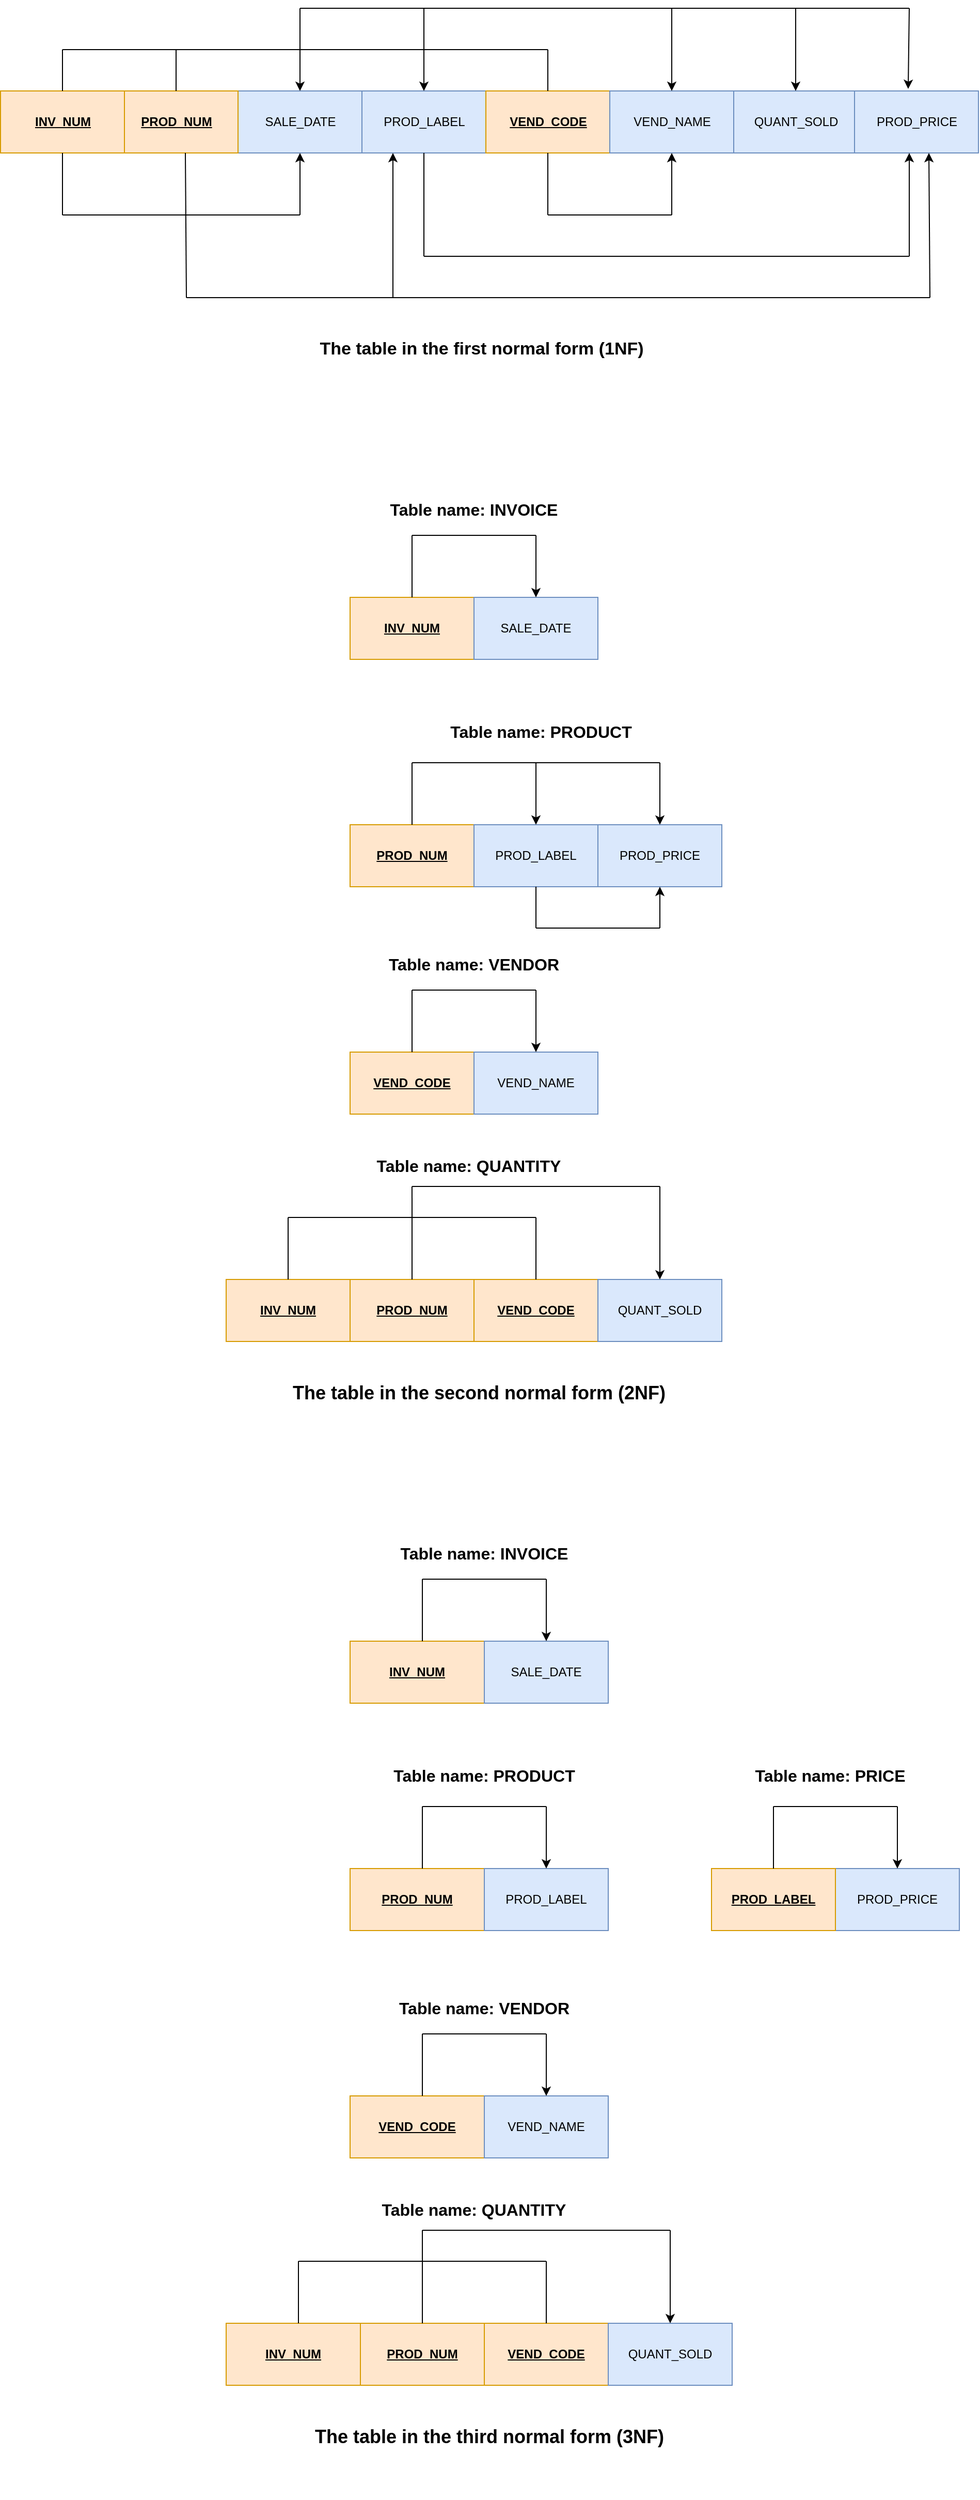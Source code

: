 <mxfile version="24.7.7">
  <diagram name="Page-1" id="zJmTLb1tvvRPAMvF67Xo">
    <mxGraphModel dx="1362" dy="671" grid="1" gridSize="10" guides="1" tooltips="1" connect="1" arrows="1" fold="1" page="1" pageScale="1" pageWidth="827" pageHeight="1169" math="0" shadow="0">
      <root>
        <mxCell id="0" />
        <mxCell id="1" parent="0" />
        <mxCell id="rd1JNepwzcPe7j2IbGUV-1" value="" style="rounded=0;whiteSpace=wrap;html=1;verticalAlign=middle;labelPosition=center;verticalLabelPosition=middle;align=center;" parent="1" vertex="1">
          <mxGeometry x="411.5" y="250" width="120" height="60" as="geometry" />
        </mxCell>
        <mxCell id="rd1JNepwzcPe7j2IbGUV-2" value="PROD_LABEL" style="rounded=0;whiteSpace=wrap;html=1;fillColor=#dae8fc;strokeColor=#6c8ebf;verticalAlign=middle;labelPosition=center;verticalLabelPosition=middle;align=center;" parent="1" vertex="1">
          <mxGeometry x="411.5" y="250" width="120" height="60" as="geometry" />
        </mxCell>
        <mxCell id="rd1JNepwzcPe7j2IbGUV-3" value="&lt;b&gt;&lt;u&gt;VEND_CODE&lt;/u&gt;&lt;/b&gt;" style="rounded=0;whiteSpace=wrap;html=1;fillColor=#ffe6cc;strokeColor=#d79b00;verticalAlign=middle;labelPosition=center;verticalLabelPosition=middle;align=center;" parent="1" vertex="1">
          <mxGeometry x="531.5" y="250" width="120" height="60" as="geometry" />
        </mxCell>
        <mxCell id="rd1JNepwzcPe7j2IbGUV-4" value="SALE_DATE" style="rounded=0;whiteSpace=wrap;html=1;fillColor=#dae8fc;strokeColor=#6c8ebf;verticalAlign=middle;labelPosition=center;verticalLabelPosition=middle;align=center;" parent="1" vertex="1">
          <mxGeometry x="291.5" y="250" width="120" height="60" as="geometry" />
        </mxCell>
        <mxCell id="rd1JNepwzcPe7j2IbGUV-5" value="&lt;b&gt;&lt;u&gt;PROD_NUM&lt;/u&gt;&lt;/b&gt;" style="rounded=0;whiteSpace=wrap;html=1;fillColor=#ffe6cc;strokeColor=#d79b00;verticalAlign=middle;labelPosition=center;verticalLabelPosition=middle;align=center;" parent="1" vertex="1">
          <mxGeometry x="171.5" y="250" width="120" height="60" as="geometry" />
        </mxCell>
        <mxCell id="rd1JNepwzcPe7j2IbGUV-6" value="&lt;b&gt;&lt;u&gt;INV_NUM&lt;/u&gt;&lt;/b&gt;" style="rounded=0;whiteSpace=wrap;html=1;fillColor=#ffe6cc;strokeColor=#d79b00;verticalAlign=middle;labelPosition=center;verticalLabelPosition=middle;align=center;" parent="1" vertex="1">
          <mxGeometry x="61.5" y="250" width="120" height="60" as="geometry" />
        </mxCell>
        <mxCell id="rd1JNepwzcPe7j2IbGUV-7" value="VEND_NAME" style="rounded=0;whiteSpace=wrap;html=1;fillColor=#dae8fc;strokeColor=#6c8ebf;verticalAlign=middle;labelPosition=center;verticalLabelPosition=middle;align=center;" parent="1" vertex="1">
          <mxGeometry x="651.5" y="250" width="120" height="60" as="geometry" />
        </mxCell>
        <mxCell id="rd1JNepwzcPe7j2IbGUV-8" value="QUANT_SOLD" style="rounded=0;whiteSpace=wrap;html=1;fillColor=#dae8fc;strokeColor=#6c8ebf;verticalAlign=middle;labelPosition=center;verticalLabelPosition=middle;align=center;" parent="1" vertex="1">
          <mxGeometry x="771.5" y="250" width="120" height="60" as="geometry" />
        </mxCell>
        <mxCell id="rd1JNepwzcPe7j2IbGUV-9" value="PROD_PRICE" style="rounded=0;whiteSpace=wrap;html=1;fillColor=#dae8fc;strokeColor=#6c8ebf;verticalAlign=middle;labelPosition=center;verticalLabelPosition=middle;align=center;" parent="1" vertex="1">
          <mxGeometry x="888.5" y="250" width="120" height="60" as="geometry" />
        </mxCell>
        <mxCell id="rd1JNepwzcPe7j2IbGUV-11" value="" style="endArrow=none;html=1;rounded=0;exitX=0.5;exitY=0;exitDx=0;exitDy=0;verticalAlign=middle;labelPosition=center;verticalLabelPosition=middle;align=center;" parent="1" source="rd1JNepwzcPe7j2IbGUV-6" edge="1">
          <mxGeometry width="50" height="50" relative="1" as="geometry">
            <mxPoint x="81.5" y="220" as="sourcePoint" />
            <mxPoint x="121.5" y="210" as="targetPoint" />
          </mxGeometry>
        </mxCell>
        <mxCell id="rd1JNepwzcPe7j2IbGUV-12" value="" style="endArrow=none;html=1;rounded=0;verticalAlign=middle;labelPosition=center;verticalLabelPosition=middle;align=center;" parent="1" edge="1">
          <mxGeometry width="50" height="50" relative="1" as="geometry">
            <mxPoint x="121.5" y="210" as="sourcePoint" />
            <mxPoint x="231.5" y="210" as="targetPoint" />
          </mxGeometry>
        </mxCell>
        <mxCell id="rd1JNepwzcPe7j2IbGUV-13" value="" style="endArrow=none;html=1;rounded=0;exitX=0.5;exitY=0;exitDx=0;exitDy=0;verticalAlign=middle;labelPosition=center;verticalLabelPosition=middle;align=center;" parent="1" source="rd1JNepwzcPe7j2IbGUV-5" edge="1">
          <mxGeometry width="50" height="50" relative="1" as="geometry">
            <mxPoint x="211.5" y="250" as="sourcePoint" />
            <mxPoint x="231.5" y="210" as="targetPoint" />
          </mxGeometry>
        </mxCell>
        <mxCell id="rd1JNepwzcPe7j2IbGUV-15" value="" style="endArrow=none;html=1;rounded=0;verticalAlign=middle;labelPosition=center;verticalLabelPosition=middle;align=center;" parent="1" edge="1">
          <mxGeometry width="50" height="50" relative="1" as="geometry">
            <mxPoint x="351.5" y="170" as="sourcePoint" />
            <mxPoint x="941.5" y="170" as="targetPoint" />
          </mxGeometry>
        </mxCell>
        <mxCell id="rd1JNepwzcPe7j2IbGUV-19" value="" style="endArrow=classic;html=1;rounded=0;entryX=0.433;entryY=-0.033;entryDx=0;entryDy=0;entryPerimeter=0;verticalAlign=middle;labelPosition=center;verticalLabelPosition=middle;align=center;" parent="1" target="rd1JNepwzcPe7j2IbGUV-9" edge="1">
          <mxGeometry width="50" height="50" relative="1" as="geometry">
            <mxPoint x="941.5" y="170" as="sourcePoint" />
            <mxPoint x="991.5" y="120" as="targetPoint" />
          </mxGeometry>
        </mxCell>
        <mxCell id="rd1JNepwzcPe7j2IbGUV-20" value="" style="endArrow=classic;html=1;rounded=0;entryX=0.5;entryY=0;entryDx=0;entryDy=0;verticalAlign=middle;labelPosition=center;verticalLabelPosition=middle;align=center;" parent="1" target="rd1JNepwzcPe7j2IbGUV-4" edge="1">
          <mxGeometry width="50" height="50" relative="1" as="geometry">
            <mxPoint x="351.5" y="170" as="sourcePoint" />
            <mxPoint x="401.5" y="120" as="targetPoint" />
          </mxGeometry>
        </mxCell>
        <mxCell id="rd1JNepwzcPe7j2IbGUV-21" value="" style="endArrow=classic;html=1;rounded=0;verticalAlign=middle;labelPosition=center;verticalLabelPosition=middle;align=center;" parent="1" target="rd1JNepwzcPe7j2IbGUV-2" edge="1">
          <mxGeometry width="50" height="50" relative="1" as="geometry">
            <mxPoint x="471.5" y="170" as="sourcePoint" />
            <mxPoint x="521.5" y="120" as="targetPoint" />
          </mxGeometry>
        </mxCell>
        <mxCell id="rd1JNepwzcPe7j2IbGUV-23" value="" style="endArrow=classic;html=1;rounded=0;entryX=0.5;entryY=0;entryDx=0;entryDy=0;verticalAlign=middle;labelPosition=center;verticalLabelPosition=middle;align=center;" parent="1" target="rd1JNepwzcPe7j2IbGUV-7" edge="1">
          <mxGeometry width="50" height="50" relative="1" as="geometry">
            <mxPoint x="711.5" y="170" as="sourcePoint" />
            <mxPoint x="761.5" y="120" as="targetPoint" />
          </mxGeometry>
        </mxCell>
        <mxCell id="rd1JNepwzcPe7j2IbGUV-24" value="" style="endArrow=classic;html=1;rounded=0;entryX=0.5;entryY=0;entryDx=0;entryDy=0;verticalAlign=middle;labelPosition=center;verticalLabelPosition=middle;align=center;" parent="1" target="rd1JNepwzcPe7j2IbGUV-8" edge="1">
          <mxGeometry width="50" height="50" relative="1" as="geometry">
            <mxPoint x="831.5" y="170" as="sourcePoint" />
            <mxPoint x="881.5" y="120" as="targetPoint" />
          </mxGeometry>
        </mxCell>
        <mxCell id="MA4NjYnAYvALY4JWosla-1" value="" style="endArrow=none;html=1;rounded=0;verticalAlign=middle;labelPosition=center;verticalLabelPosition=middle;align=center;" edge="1" parent="1">
          <mxGeometry width="50" height="50" relative="1" as="geometry">
            <mxPoint x="591.5" y="370" as="sourcePoint" />
            <mxPoint x="711.5" y="370" as="targetPoint" />
          </mxGeometry>
        </mxCell>
        <mxCell id="MA4NjYnAYvALY4JWosla-3" value="" style="endArrow=classic;html=1;rounded=0;entryX=0.5;entryY=1;entryDx=0;entryDy=0;verticalAlign=middle;labelPosition=center;verticalLabelPosition=middle;align=center;" edge="1" parent="1" target="rd1JNepwzcPe7j2IbGUV-7">
          <mxGeometry width="50" height="50" relative="1" as="geometry">
            <mxPoint x="711.5" y="370" as="sourcePoint" />
            <mxPoint x="761.5" y="320" as="targetPoint" />
          </mxGeometry>
        </mxCell>
        <mxCell id="MA4NjYnAYvALY4JWosla-6" value="" style="endArrow=none;html=1;rounded=0;entryX=0.5;entryY=1;entryDx=0;entryDy=0;verticalAlign=middle;labelPosition=center;verticalLabelPosition=middle;align=center;" edge="1" parent="1" target="rd1JNepwzcPe7j2IbGUV-3">
          <mxGeometry width="50" height="50" relative="1" as="geometry">
            <mxPoint x="591.5" y="370" as="sourcePoint" />
            <mxPoint x="641.5" y="320" as="targetPoint" />
          </mxGeometry>
        </mxCell>
        <mxCell id="MA4NjYnAYvALY4JWosla-7" value="" style="endArrow=none;html=1;rounded=0;entryX=0.5;entryY=1;entryDx=0;entryDy=0;verticalAlign=middle;labelPosition=center;verticalLabelPosition=middle;align=center;" edge="1" parent="1" target="rd1JNepwzcPe7j2IbGUV-2">
          <mxGeometry width="50" height="50" relative="1" as="geometry">
            <mxPoint x="471.5" y="410" as="sourcePoint" />
            <mxPoint x="521.5" y="320" as="targetPoint" />
          </mxGeometry>
        </mxCell>
        <mxCell id="MA4NjYnAYvALY4JWosla-8" value="" style="endArrow=none;html=1;rounded=0;verticalAlign=middle;labelPosition=center;verticalLabelPosition=middle;align=center;" edge="1" parent="1">
          <mxGeometry width="50" height="50" relative="1" as="geometry">
            <mxPoint x="471.5" y="410" as="sourcePoint" />
            <mxPoint x="941.5" y="410" as="targetPoint" />
          </mxGeometry>
        </mxCell>
        <mxCell id="MA4NjYnAYvALY4JWosla-9" value="" style="endArrow=classic;html=1;rounded=0;verticalAlign=middle;labelPosition=center;verticalLabelPosition=middle;align=center;" edge="1" parent="1">
          <mxGeometry width="50" height="50" relative="1" as="geometry">
            <mxPoint x="941.5" y="410" as="sourcePoint" />
            <mxPoint x="941.5" y="310" as="targetPoint" />
          </mxGeometry>
        </mxCell>
        <mxCell id="MA4NjYnAYvALY4JWosla-10" value="" style="endArrow=none;html=1;rounded=0;verticalAlign=middle;labelPosition=center;verticalLabelPosition=middle;align=center;" edge="1" parent="1">
          <mxGeometry width="50" height="50" relative="1" as="geometry">
            <mxPoint x="241.5" y="450" as="sourcePoint" />
            <mxPoint x="240.5" y="310" as="targetPoint" />
          </mxGeometry>
        </mxCell>
        <mxCell id="MA4NjYnAYvALY4JWosla-11" value="" style="endArrow=none;html=1;rounded=0;verticalAlign=middle;labelPosition=center;verticalLabelPosition=middle;align=center;" edge="1" parent="1">
          <mxGeometry width="50" height="50" relative="1" as="geometry">
            <mxPoint x="241.5" y="450" as="sourcePoint" />
            <mxPoint x="961.5" y="450" as="targetPoint" />
          </mxGeometry>
        </mxCell>
        <mxCell id="MA4NjYnAYvALY4JWosla-12" value="" style="endArrow=classic;html=1;rounded=0;verticalAlign=middle;labelPosition=center;verticalLabelPosition=middle;align=center;" edge="1" parent="1">
          <mxGeometry width="50" height="50" relative="1" as="geometry">
            <mxPoint x="441.5" y="450" as="sourcePoint" />
            <mxPoint x="441.5" y="310" as="targetPoint" />
          </mxGeometry>
        </mxCell>
        <mxCell id="MA4NjYnAYvALY4JWosla-13" value="" style="endArrow=classic;html=1;rounded=0;verticalAlign=middle;labelPosition=center;verticalLabelPosition=middle;align=center;" edge="1" parent="1">
          <mxGeometry width="50" height="50" relative="1" as="geometry">
            <mxPoint x="961.5" y="450" as="sourcePoint" />
            <mxPoint x="960.5" y="310" as="targetPoint" />
          </mxGeometry>
        </mxCell>
        <mxCell id="MA4NjYnAYvALY4JWosla-14" value="" style="endArrow=none;html=1;rounded=0;verticalAlign=middle;labelPosition=center;verticalLabelPosition=middle;align=center;" edge="1" parent="1">
          <mxGeometry width="50" height="50" relative="1" as="geometry">
            <mxPoint x="591.5" y="250" as="sourcePoint" />
            <mxPoint x="591.5" y="210" as="targetPoint" />
          </mxGeometry>
        </mxCell>
        <mxCell id="MA4NjYnAYvALY4JWosla-15" value="" style="endArrow=none;html=1;rounded=0;verticalAlign=middle;labelPosition=center;verticalLabelPosition=middle;align=center;" edge="1" parent="1">
          <mxGeometry width="50" height="50" relative="1" as="geometry">
            <mxPoint x="231.5" y="210" as="sourcePoint" />
            <mxPoint x="591.5" y="210" as="targetPoint" />
          </mxGeometry>
        </mxCell>
        <mxCell id="MA4NjYnAYvALY4JWosla-16" value="" style="endArrow=none;html=1;rounded=0;entryX=0.5;entryY=1;entryDx=0;entryDy=0;verticalAlign=middle;labelPosition=center;verticalLabelPosition=middle;align=center;" edge="1" parent="1" target="rd1JNepwzcPe7j2IbGUV-6">
          <mxGeometry width="50" height="50" relative="1" as="geometry">
            <mxPoint x="121.5" y="370" as="sourcePoint" />
            <mxPoint x="171.5" y="320" as="targetPoint" />
          </mxGeometry>
        </mxCell>
        <mxCell id="MA4NjYnAYvALY4JWosla-17" value="" style="endArrow=none;html=1;rounded=0;verticalAlign=middle;labelPosition=center;verticalLabelPosition=middle;align=center;" edge="1" parent="1">
          <mxGeometry width="50" height="50" relative="1" as="geometry">
            <mxPoint x="121.5" y="370" as="sourcePoint" />
            <mxPoint x="351.5" y="370" as="targetPoint" />
          </mxGeometry>
        </mxCell>
        <mxCell id="MA4NjYnAYvALY4JWosla-18" value="" style="endArrow=classic;html=1;rounded=0;entryX=0.5;entryY=1;entryDx=0;entryDy=0;verticalAlign=middle;labelPosition=center;verticalLabelPosition=middle;align=center;" edge="1" parent="1" target="rd1JNepwzcPe7j2IbGUV-4">
          <mxGeometry width="50" height="50" relative="1" as="geometry">
            <mxPoint x="351.5" y="370" as="sourcePoint" />
            <mxPoint x="401.5" y="320" as="targetPoint" />
          </mxGeometry>
        </mxCell>
        <mxCell id="MA4NjYnAYvALY4JWosla-19" value="&lt;b&gt;The table in the first normal form (1NF) &lt;/b&gt;" style="text;html=1;align=center;verticalAlign=middle;resizable=0;points=[];autosize=1;strokeColor=none;fillColor=none;fontSize=17;" vertex="1" parent="1">
          <mxGeometry x="356.5" y="485" width="340" height="30" as="geometry" />
        </mxCell>
        <mxCell id="MA4NjYnAYvALY4JWosla-20" value="&lt;b&gt;&lt;u&gt;INV_NUM&lt;/u&gt;&lt;/b&gt;" style="rounded=0;whiteSpace=wrap;html=1;fillColor=#ffe6cc;strokeColor=#d79b00;" vertex="1" parent="1">
          <mxGeometry x="400" y="740" width="120" height="60" as="geometry" />
        </mxCell>
        <mxCell id="MA4NjYnAYvALY4JWosla-21" value="SALE_DATE" style="rounded=0;whiteSpace=wrap;html=1;fillColor=#dae8fc;strokeColor=#6c8ebf;" vertex="1" parent="1">
          <mxGeometry x="520" y="740" width="120" height="60" as="geometry" />
        </mxCell>
        <mxCell id="MA4NjYnAYvALY4JWosla-22" value="" style="endArrow=none;html=1;rounded=0;" edge="1" parent="1">
          <mxGeometry width="50" height="50" relative="1" as="geometry">
            <mxPoint x="460" y="740" as="sourcePoint" />
            <mxPoint x="460" y="680" as="targetPoint" />
          </mxGeometry>
        </mxCell>
        <mxCell id="MA4NjYnAYvALY4JWosla-23" value="" style="endArrow=none;html=1;rounded=0;" edge="1" parent="1">
          <mxGeometry width="50" height="50" relative="1" as="geometry">
            <mxPoint x="460" y="680" as="sourcePoint" />
            <mxPoint x="580" y="680" as="targetPoint" />
          </mxGeometry>
        </mxCell>
        <mxCell id="MA4NjYnAYvALY4JWosla-24" value="" style="endArrow=classic;html=1;rounded=0;entryX=0.5;entryY=0;entryDx=0;entryDy=0;" edge="1" parent="1" target="MA4NjYnAYvALY4JWosla-21">
          <mxGeometry width="50" height="50" relative="1" as="geometry">
            <mxPoint x="580" y="680" as="sourcePoint" />
            <mxPoint x="630" y="630" as="targetPoint" />
          </mxGeometry>
        </mxCell>
        <mxCell id="MA4NjYnAYvALY4JWosla-25" value="&lt;b&gt;&lt;font style=&quot;font-size: 16px;&quot;&gt;Table name: INVOICE&lt;/font&gt;&lt;/b&gt;" style="text;html=1;align=center;verticalAlign=middle;whiteSpace=wrap;rounded=0;" vertex="1" parent="1">
          <mxGeometry x="420" y="640" width="200" height="30" as="geometry" />
        </mxCell>
        <mxCell id="MA4NjYnAYvALY4JWosla-26" value="&lt;b&gt;&lt;u&gt;PROD_NUM&lt;/u&gt;&lt;/b&gt;" style="rounded=0;whiteSpace=wrap;html=1;fillColor=#ffe6cc;strokeColor=#d79b00;" vertex="1" parent="1">
          <mxGeometry x="400" y="960" width="120" height="60" as="geometry" />
        </mxCell>
        <mxCell id="MA4NjYnAYvALY4JWosla-27" value="PROD_LABEL" style="rounded=0;whiteSpace=wrap;html=1;fillColor=#dae8fc;strokeColor=#6c8ebf;" vertex="1" parent="1">
          <mxGeometry x="520" y="960" width="120" height="60" as="geometry" />
        </mxCell>
        <mxCell id="MA4NjYnAYvALY4JWosla-28" value="PROD_PRICE" style="rounded=0;whiteSpace=wrap;html=1;fillColor=#dae8fc;strokeColor=#6c8ebf;" vertex="1" parent="1">
          <mxGeometry x="640" y="960" width="120" height="60" as="geometry" />
        </mxCell>
        <mxCell id="MA4NjYnAYvALY4JWosla-29" value="" style="endArrow=none;html=1;rounded=0;" edge="1" parent="1">
          <mxGeometry width="50" height="50" relative="1" as="geometry">
            <mxPoint x="460" y="960" as="sourcePoint" />
            <mxPoint x="460" y="900" as="targetPoint" />
          </mxGeometry>
        </mxCell>
        <mxCell id="MA4NjYnAYvALY4JWosla-30" value="" style="endArrow=none;html=1;rounded=0;" edge="1" parent="1">
          <mxGeometry width="50" height="50" relative="1" as="geometry">
            <mxPoint x="460" y="900" as="sourcePoint" />
            <mxPoint x="700" y="900" as="targetPoint" />
          </mxGeometry>
        </mxCell>
        <mxCell id="MA4NjYnAYvALY4JWosla-31" value="" style="endArrow=classic;html=1;rounded=0;entryX=0.5;entryY=0;entryDx=0;entryDy=0;" edge="1" parent="1" target="MA4NjYnAYvALY4JWosla-28">
          <mxGeometry width="50" height="50" relative="1" as="geometry">
            <mxPoint x="700" y="900" as="sourcePoint" />
            <mxPoint x="750" y="850" as="targetPoint" />
          </mxGeometry>
        </mxCell>
        <mxCell id="MA4NjYnAYvALY4JWosla-32" value="" style="endArrow=classic;html=1;rounded=0;entryX=0.5;entryY=0;entryDx=0;entryDy=0;" edge="1" parent="1" target="MA4NjYnAYvALY4JWosla-27">
          <mxGeometry width="50" height="50" relative="1" as="geometry">
            <mxPoint x="580" y="900" as="sourcePoint" />
            <mxPoint x="630" y="850" as="targetPoint" />
          </mxGeometry>
        </mxCell>
        <mxCell id="MA4NjYnAYvALY4JWosla-33" value="&lt;font style=&quot;font-size: 16px;&quot;&gt;&lt;b&gt;&lt;font style=&quot;font-size: 16px;&quot;&gt;Table name: PRODUCT&lt;/font&gt;&lt;/b&gt;&lt;/font&gt;" style="text;html=1;align=center;verticalAlign=middle;whiteSpace=wrap;rounded=0;" vertex="1" parent="1">
          <mxGeometry x="470" y="850" width="230" height="40" as="geometry" />
        </mxCell>
        <mxCell id="MA4NjYnAYvALY4JWosla-34" value="&lt;b&gt;&lt;u&gt;VEND_CODE&lt;/u&gt;&lt;/b&gt;" style="rounded=0;whiteSpace=wrap;html=1;fillColor=#ffe6cc;strokeColor=#d79b00;" vertex="1" parent="1">
          <mxGeometry x="400" y="1180" width="120" height="60" as="geometry" />
        </mxCell>
        <mxCell id="MA4NjYnAYvALY4JWosla-36" value="VEND_NAME" style="rounded=0;whiteSpace=wrap;html=1;fillColor=#dae8fc;strokeColor=#6c8ebf;" vertex="1" parent="1">
          <mxGeometry x="520" y="1180" width="120" height="60" as="geometry" />
        </mxCell>
        <mxCell id="MA4NjYnAYvALY4JWosla-37" value="" style="endArrow=none;html=1;rounded=0;" edge="1" parent="1">
          <mxGeometry width="50" height="50" relative="1" as="geometry">
            <mxPoint x="460" y="1180" as="sourcePoint" />
            <mxPoint x="460" y="1120" as="targetPoint" />
          </mxGeometry>
        </mxCell>
        <mxCell id="MA4NjYnAYvALY4JWosla-38" value="" style="endArrow=none;html=1;rounded=0;" edge="1" parent="1">
          <mxGeometry width="50" height="50" relative="1" as="geometry">
            <mxPoint x="460" y="1120" as="sourcePoint" />
            <mxPoint x="580" y="1120" as="targetPoint" />
          </mxGeometry>
        </mxCell>
        <mxCell id="MA4NjYnAYvALY4JWosla-39" value="" style="endArrow=classic;html=1;rounded=0;entryX=0.5;entryY=0;entryDx=0;entryDy=0;" edge="1" parent="1" target="MA4NjYnAYvALY4JWosla-36">
          <mxGeometry width="50" height="50" relative="1" as="geometry">
            <mxPoint x="580" y="1120" as="sourcePoint" />
            <mxPoint x="630" y="1070" as="targetPoint" />
          </mxGeometry>
        </mxCell>
        <mxCell id="MA4NjYnAYvALY4JWosla-40" value="&lt;font size=&quot;1&quot;&gt;&lt;b style=&quot;font-size: 16px;&quot;&gt;Table name: VENDOR&lt;/b&gt;&lt;/font&gt;" style="text;html=1;align=center;verticalAlign=middle;whiteSpace=wrap;rounded=0;" vertex="1" parent="1">
          <mxGeometry x="430" y="1080" width="180" height="30" as="geometry" />
        </mxCell>
        <mxCell id="MA4NjYnAYvALY4JWosla-41" value="&lt;b&gt;&lt;u&gt;PROD_NUM&lt;/u&gt;&lt;/b&gt;" style="rounded=0;whiteSpace=wrap;html=1;fillColor=#ffe6cc;strokeColor=#d79b00;" vertex="1" parent="1">
          <mxGeometry x="400" y="1400" width="120" height="60" as="geometry" />
        </mxCell>
        <mxCell id="MA4NjYnAYvALY4JWosla-42" value="&lt;b&gt;&lt;u&gt;INV_NUM&lt;/u&gt;&lt;/b&gt;" style="rounded=0;whiteSpace=wrap;html=1;fillColor=#ffe6cc;strokeColor=#d79b00;" vertex="1" parent="1">
          <mxGeometry x="280" y="1400" width="120" height="60" as="geometry" />
        </mxCell>
        <mxCell id="MA4NjYnAYvALY4JWosla-43" value="&lt;b&gt;&lt;u&gt;VEND_CODE&lt;/u&gt;&lt;/b&gt;" style="rounded=0;whiteSpace=wrap;html=1;fillColor=#ffe6cc;strokeColor=#d79b00;" vertex="1" parent="1">
          <mxGeometry x="520" y="1400" width="120" height="60" as="geometry" />
        </mxCell>
        <mxCell id="MA4NjYnAYvALY4JWosla-44" value="QUANT_SOLD" style="rounded=0;whiteSpace=wrap;html=1;fillColor=#dae8fc;strokeColor=#6c8ebf;" vertex="1" parent="1">
          <mxGeometry x="640" y="1400" width="120" height="60" as="geometry" />
        </mxCell>
        <mxCell id="MA4NjYnAYvALY4JWosla-45" value="" style="endArrow=none;html=1;rounded=0;" edge="1" parent="1">
          <mxGeometry width="50" height="50" relative="1" as="geometry">
            <mxPoint x="340" y="1400" as="sourcePoint" />
            <mxPoint x="340" y="1340" as="targetPoint" />
          </mxGeometry>
        </mxCell>
        <mxCell id="MA4NjYnAYvALY4JWosla-46" value="" style="endArrow=none;html=1;rounded=0;" edge="1" parent="1">
          <mxGeometry width="50" height="50" relative="1" as="geometry">
            <mxPoint x="340" y="1340" as="sourcePoint" />
            <mxPoint x="580" y="1340" as="targetPoint" />
          </mxGeometry>
        </mxCell>
        <mxCell id="MA4NjYnAYvALY4JWosla-47" value="" style="endArrow=classic;html=1;rounded=0;entryX=0.5;entryY=0;entryDx=0;entryDy=0;" edge="1" parent="1" target="MA4NjYnAYvALY4JWosla-44">
          <mxGeometry width="50" height="50" relative="1" as="geometry">
            <mxPoint x="700" y="1310" as="sourcePoint" />
            <mxPoint x="750" y="1290" as="targetPoint" />
          </mxGeometry>
        </mxCell>
        <mxCell id="MA4NjYnAYvALY4JWosla-48" value="" style="endArrow=none;html=1;rounded=0;entryX=0.5;entryY=0;entryDx=0;entryDy=0;" edge="1" parent="1" target="MA4NjYnAYvALY4JWosla-41">
          <mxGeometry width="50" height="50" relative="1" as="geometry">
            <mxPoint x="460" y="1340" as="sourcePoint" />
            <mxPoint x="510" y="1290" as="targetPoint" />
          </mxGeometry>
        </mxCell>
        <mxCell id="MA4NjYnAYvALY4JWosla-49" value="" style="endArrow=none;html=1;rounded=0;entryX=0.5;entryY=0;entryDx=0;entryDy=0;" edge="1" parent="1" target="MA4NjYnAYvALY4JWosla-43">
          <mxGeometry width="50" height="50" relative="1" as="geometry">
            <mxPoint x="580" y="1340" as="sourcePoint" />
            <mxPoint x="630" y="1290" as="targetPoint" />
          </mxGeometry>
        </mxCell>
        <mxCell id="MA4NjYnAYvALY4JWosla-50" value="&lt;font size=&quot;1&quot;&gt;&lt;b style=&quot;font-size: 16px;&quot;&gt;Table name: QUANTITY&lt;/b&gt;&lt;/font&gt;" style="text;html=1;align=center;verticalAlign=middle;whiteSpace=wrap;rounded=0;" vertex="1" parent="1">
          <mxGeometry x="410" y="1260" width="210" height="60" as="geometry" />
        </mxCell>
        <mxCell id="MA4NjYnAYvALY4JWosla-51" value="&lt;b&gt;&lt;font style=&quot;font-size: 18px;&quot;&gt;The table in the second normal form (2NF) &lt;/font&gt;&lt;/b&gt;" style="text;html=1;align=center;verticalAlign=middle;whiteSpace=wrap;rounded=0;" vertex="1" parent="1">
          <mxGeometry x="330" y="1450" width="390" height="120" as="geometry" />
        </mxCell>
        <mxCell id="MA4NjYnAYvALY4JWosla-52" value="" style="endArrow=none;html=1;rounded=0;" edge="1" parent="1">
          <mxGeometry width="50" height="50" relative="1" as="geometry">
            <mxPoint x="580" y="1020" as="sourcePoint" />
            <mxPoint x="580" y="1060" as="targetPoint" />
          </mxGeometry>
        </mxCell>
        <mxCell id="MA4NjYnAYvALY4JWosla-53" value="" style="endArrow=none;html=1;rounded=0;" edge="1" parent="1">
          <mxGeometry width="50" height="50" relative="1" as="geometry">
            <mxPoint x="580" y="1060" as="sourcePoint" />
            <mxPoint x="700" y="1060" as="targetPoint" />
          </mxGeometry>
        </mxCell>
        <mxCell id="MA4NjYnAYvALY4JWosla-54" value="" style="endArrow=classic;html=1;rounded=0;entryX=0.5;entryY=1;entryDx=0;entryDy=0;" edge="1" parent="1" target="MA4NjYnAYvALY4JWosla-28">
          <mxGeometry width="50" height="50" relative="1" as="geometry">
            <mxPoint x="700" y="1060" as="sourcePoint" />
            <mxPoint x="750" y="1010" as="targetPoint" />
          </mxGeometry>
        </mxCell>
        <mxCell id="MA4NjYnAYvALY4JWosla-55" value="" style="endArrow=none;html=1;rounded=0;entryX=0.238;entryY=0.833;entryDx=0;entryDy=0;entryPerimeter=0;" edge="1" parent="1" target="MA4NjYnAYvALY4JWosla-50">
          <mxGeometry width="50" height="50" relative="1" as="geometry">
            <mxPoint x="460" y="1340" as="sourcePoint" />
            <mxPoint x="510" y="1290" as="targetPoint" />
          </mxGeometry>
        </mxCell>
        <mxCell id="MA4NjYnAYvALY4JWosla-56" value="" style="endArrow=none;html=1;rounded=0;" edge="1" parent="1">
          <mxGeometry width="50" height="50" relative="1" as="geometry">
            <mxPoint x="460" y="1310" as="sourcePoint" />
            <mxPoint x="700" y="1310" as="targetPoint" />
          </mxGeometry>
        </mxCell>
        <mxCell id="MA4NjYnAYvALY4JWosla-93" value="&lt;b&gt;&lt;u&gt;INV_NUM&lt;/u&gt;&lt;/b&gt;" style="rounded=0;whiteSpace=wrap;html=1;fillColor=#ffe6cc;strokeColor=#d79b00;" vertex="1" parent="1">
          <mxGeometry x="400" y="1750" width="130" height="60" as="geometry" />
        </mxCell>
        <mxCell id="MA4NjYnAYvALY4JWosla-94" value="SALE_DATE" style="rounded=0;whiteSpace=wrap;html=1;fillColor=#dae8fc;strokeColor=#6c8ebf;" vertex="1" parent="1">
          <mxGeometry x="530" y="1750" width="120" height="60" as="geometry" />
        </mxCell>
        <mxCell id="MA4NjYnAYvALY4JWosla-95" value="" style="endArrow=none;html=1;rounded=0;" edge="1" parent="1">
          <mxGeometry width="50" height="50" relative="1" as="geometry">
            <mxPoint x="470" y="1750" as="sourcePoint" />
            <mxPoint x="470" y="1690" as="targetPoint" />
          </mxGeometry>
        </mxCell>
        <mxCell id="MA4NjYnAYvALY4JWosla-96" value="" style="endArrow=none;html=1;rounded=0;" edge="1" parent="1">
          <mxGeometry width="50" height="50" relative="1" as="geometry">
            <mxPoint x="470" y="1690" as="sourcePoint" />
            <mxPoint x="590" y="1690" as="targetPoint" />
          </mxGeometry>
        </mxCell>
        <mxCell id="MA4NjYnAYvALY4JWosla-97" value="" style="endArrow=classic;html=1;rounded=0;entryX=0.5;entryY=0;entryDx=0;entryDy=0;" edge="1" target="MA4NjYnAYvALY4JWosla-94" parent="1">
          <mxGeometry width="50" height="50" relative="1" as="geometry">
            <mxPoint x="590" y="1690" as="sourcePoint" />
            <mxPoint x="640" y="1640" as="targetPoint" />
          </mxGeometry>
        </mxCell>
        <mxCell id="MA4NjYnAYvALY4JWosla-98" value="&lt;b&gt;&lt;font style=&quot;font-size: 16px;&quot;&gt;Table name: INVOICE&lt;/font&gt;&lt;/b&gt;" style="text;html=1;align=center;verticalAlign=middle;whiteSpace=wrap;rounded=0;" vertex="1" parent="1">
          <mxGeometry x="430" y="1650" width="200" height="30" as="geometry" />
        </mxCell>
        <mxCell id="MA4NjYnAYvALY4JWosla-99" value="&lt;b&gt;&lt;u&gt;PROD_NUM&lt;/u&gt;&lt;/b&gt;" style="rounded=0;whiteSpace=wrap;html=1;fillColor=#ffe6cc;strokeColor=#d79b00;" vertex="1" parent="1">
          <mxGeometry x="400" y="1970" width="130" height="60" as="geometry" />
        </mxCell>
        <mxCell id="MA4NjYnAYvALY4JWosla-100" value="PROD_LABEL" style="rounded=0;whiteSpace=wrap;html=1;fillColor=#dae8fc;strokeColor=#6c8ebf;" vertex="1" parent="1">
          <mxGeometry x="530" y="1970" width="120" height="60" as="geometry" />
        </mxCell>
        <mxCell id="MA4NjYnAYvALY4JWosla-101" value="PROD_PRICE" style="rounded=0;whiteSpace=wrap;html=1;fillColor=#dae8fc;strokeColor=#6c8ebf;" vertex="1" parent="1">
          <mxGeometry x="870" y="1970" width="120" height="60" as="geometry" />
        </mxCell>
        <mxCell id="MA4NjYnAYvALY4JWosla-102" value="" style="endArrow=none;html=1;rounded=0;" edge="1" parent="1">
          <mxGeometry width="50" height="50" relative="1" as="geometry">
            <mxPoint x="470" y="1970" as="sourcePoint" />
            <mxPoint x="470" y="1910" as="targetPoint" />
          </mxGeometry>
        </mxCell>
        <mxCell id="MA4NjYnAYvALY4JWosla-103" value="" style="endArrow=none;html=1;rounded=0;" edge="1" parent="1">
          <mxGeometry width="50" height="50" relative="1" as="geometry">
            <mxPoint x="470" y="1910" as="sourcePoint" />
            <mxPoint x="590" y="1910" as="targetPoint" />
          </mxGeometry>
        </mxCell>
        <mxCell id="MA4NjYnAYvALY4JWosla-105" value="" style="endArrow=classic;html=1;rounded=0;entryX=0.5;entryY=0;entryDx=0;entryDy=0;" edge="1" target="MA4NjYnAYvALY4JWosla-100" parent="1">
          <mxGeometry width="50" height="50" relative="1" as="geometry">
            <mxPoint x="590" y="1910" as="sourcePoint" />
            <mxPoint x="640" y="1860" as="targetPoint" />
          </mxGeometry>
        </mxCell>
        <mxCell id="MA4NjYnAYvALY4JWosla-106" value="&lt;font style=&quot;font-size: 16px;&quot;&gt;&lt;b&gt;&lt;font style=&quot;font-size: 16px;&quot;&gt;Table name: PRODUCT&lt;/font&gt;&lt;/b&gt;&lt;/font&gt;" style="text;html=1;align=center;verticalAlign=middle;whiteSpace=wrap;rounded=0;" vertex="1" parent="1">
          <mxGeometry x="350" y="1860" width="360" height="40" as="geometry" />
        </mxCell>
        <mxCell id="MA4NjYnAYvALY4JWosla-107" value="&lt;b&gt;&lt;u&gt;VEND_CODE&lt;/u&gt;&lt;/b&gt;" style="rounded=0;whiteSpace=wrap;html=1;fillColor=#ffe6cc;strokeColor=#d79b00;" vertex="1" parent="1">
          <mxGeometry x="400" y="2190" width="130" height="60" as="geometry" />
        </mxCell>
        <mxCell id="MA4NjYnAYvALY4JWosla-108" value="VEND_NAME" style="rounded=0;whiteSpace=wrap;html=1;fillColor=#dae8fc;strokeColor=#6c8ebf;" vertex="1" parent="1">
          <mxGeometry x="530" y="2190" width="120" height="60" as="geometry" />
        </mxCell>
        <mxCell id="MA4NjYnAYvALY4JWosla-109" value="" style="endArrow=none;html=1;rounded=0;" edge="1" parent="1">
          <mxGeometry width="50" height="50" relative="1" as="geometry">
            <mxPoint x="470" y="2190" as="sourcePoint" />
            <mxPoint x="470" y="2130" as="targetPoint" />
          </mxGeometry>
        </mxCell>
        <mxCell id="MA4NjYnAYvALY4JWosla-110" value="" style="endArrow=none;html=1;rounded=0;" edge="1" parent="1">
          <mxGeometry width="50" height="50" relative="1" as="geometry">
            <mxPoint x="470" y="2130" as="sourcePoint" />
            <mxPoint x="590" y="2130" as="targetPoint" />
          </mxGeometry>
        </mxCell>
        <mxCell id="MA4NjYnAYvALY4JWosla-111" value="" style="endArrow=classic;html=1;rounded=0;entryX=0.5;entryY=0;entryDx=0;entryDy=0;" edge="1" target="MA4NjYnAYvALY4JWosla-108" parent="1">
          <mxGeometry width="50" height="50" relative="1" as="geometry">
            <mxPoint x="590" y="2130" as="sourcePoint" />
            <mxPoint x="640" y="2080" as="targetPoint" />
          </mxGeometry>
        </mxCell>
        <mxCell id="MA4NjYnAYvALY4JWosla-112" value="&lt;font size=&quot;1&quot;&gt;&lt;b style=&quot;font-size: 16px;&quot;&gt;Table name: VENDOR&lt;/b&gt;&lt;/font&gt;" style="text;html=1;align=center;verticalAlign=middle;whiteSpace=wrap;rounded=0;" vertex="1" parent="1">
          <mxGeometry x="440" y="2090" width="180" height="30" as="geometry" />
        </mxCell>
        <mxCell id="MA4NjYnAYvALY4JWosla-113" value="&lt;b&gt;&lt;u&gt;PROD_NUM&lt;/u&gt;&lt;/b&gt;" style="rounded=0;whiteSpace=wrap;html=1;fillColor=#ffe6cc;strokeColor=#d79b00;" vertex="1" parent="1">
          <mxGeometry x="410" y="2410" width="120" height="60" as="geometry" />
        </mxCell>
        <mxCell id="MA4NjYnAYvALY4JWosla-114" value="&lt;b&gt;&lt;u&gt;INV_NUM&lt;/u&gt;&lt;/b&gt;" style="rounded=0;whiteSpace=wrap;html=1;fillColor=#ffe6cc;strokeColor=#d79b00;" vertex="1" parent="1">
          <mxGeometry x="280" y="2410" width="130" height="60" as="geometry" />
        </mxCell>
        <mxCell id="MA4NjYnAYvALY4JWosla-115" value="&lt;b&gt;&lt;u&gt;VEND_CODE&lt;/u&gt;&lt;/b&gt;" style="rounded=0;whiteSpace=wrap;html=1;fillColor=#ffe6cc;strokeColor=#d79b00;" vertex="1" parent="1">
          <mxGeometry x="530" y="2410" width="120" height="60" as="geometry" />
        </mxCell>
        <mxCell id="MA4NjYnAYvALY4JWosla-116" value="QUANT_SOLD" style="rounded=0;whiteSpace=wrap;html=1;fillColor=#dae8fc;strokeColor=#6c8ebf;" vertex="1" parent="1">
          <mxGeometry x="650" y="2410" width="120" height="60" as="geometry" />
        </mxCell>
        <mxCell id="MA4NjYnAYvALY4JWosla-117" value="" style="endArrow=none;html=1;rounded=0;" edge="1" parent="1">
          <mxGeometry width="50" height="50" relative="1" as="geometry">
            <mxPoint x="350" y="2410" as="sourcePoint" />
            <mxPoint x="350" y="2350" as="targetPoint" />
            <Array as="points">
              <mxPoint x="350" y="2380" />
            </Array>
          </mxGeometry>
        </mxCell>
        <mxCell id="MA4NjYnAYvALY4JWosla-118" value="" style="endArrow=none;html=1;rounded=0;" edge="1" parent="1">
          <mxGeometry width="50" height="50" relative="1" as="geometry">
            <mxPoint x="350" y="2350" as="sourcePoint" />
            <mxPoint x="590" y="2350" as="targetPoint" />
          </mxGeometry>
        </mxCell>
        <mxCell id="MA4NjYnAYvALY4JWosla-119" value="" style="endArrow=classic;html=1;rounded=0;entryX=0.5;entryY=0;entryDx=0;entryDy=0;" edge="1" target="MA4NjYnAYvALY4JWosla-116" parent="1">
          <mxGeometry width="50" height="50" relative="1" as="geometry">
            <mxPoint x="710" y="2320" as="sourcePoint" />
            <mxPoint x="760" y="2300" as="targetPoint" />
          </mxGeometry>
        </mxCell>
        <mxCell id="MA4NjYnAYvALY4JWosla-120" value="" style="endArrow=none;html=1;rounded=0;entryX=0.5;entryY=0;entryDx=0;entryDy=0;" edge="1" target="MA4NjYnAYvALY4JWosla-113" parent="1">
          <mxGeometry width="50" height="50" relative="1" as="geometry">
            <mxPoint x="470" y="2350" as="sourcePoint" />
            <mxPoint x="520" y="2300" as="targetPoint" />
          </mxGeometry>
        </mxCell>
        <mxCell id="MA4NjYnAYvALY4JWosla-121" value="" style="endArrow=none;html=1;rounded=0;entryX=0.5;entryY=0;entryDx=0;entryDy=0;" edge="1" target="MA4NjYnAYvALY4JWosla-115" parent="1">
          <mxGeometry width="50" height="50" relative="1" as="geometry">
            <mxPoint x="590" y="2350" as="sourcePoint" />
            <mxPoint x="640" y="2300" as="targetPoint" />
          </mxGeometry>
        </mxCell>
        <mxCell id="MA4NjYnAYvALY4JWosla-122" value="&lt;font size=&quot;1&quot;&gt;&lt;b style=&quot;font-size: 16px;&quot;&gt;Table name: QUANTITY&lt;/b&gt;&lt;/font&gt;" style="text;html=1;align=center;verticalAlign=middle;whiteSpace=wrap;rounded=0;" vertex="1" parent="1">
          <mxGeometry x="410" y="2270" width="220" height="60" as="geometry" />
        </mxCell>
        <mxCell id="MA4NjYnAYvALY4JWosla-123" value="&lt;b&gt;&lt;font style=&quot;font-size: 18px;&quot;&gt;The table in the third normal form (3NF) &lt;/font&gt;&lt;/b&gt;" style="text;html=1;align=center;verticalAlign=middle;whiteSpace=wrap;rounded=0;" vertex="1" parent="1">
          <mxGeometry x="340" y="2460" width="390" height="120" as="geometry" />
        </mxCell>
        <mxCell id="MA4NjYnAYvALY4JWosla-127" value="" style="endArrow=none;html=1;rounded=0;" edge="1" parent="1">
          <mxGeometry width="50" height="50" relative="1" as="geometry">
            <mxPoint x="470" y="2350" as="sourcePoint" />
            <mxPoint x="470" y="2320" as="targetPoint" />
          </mxGeometry>
        </mxCell>
        <mxCell id="MA4NjYnAYvALY4JWosla-128" value="" style="endArrow=none;html=1;rounded=0;" edge="1" parent="1">
          <mxGeometry width="50" height="50" relative="1" as="geometry">
            <mxPoint x="470" y="2320" as="sourcePoint" />
            <mxPoint x="710" y="2320" as="targetPoint" />
          </mxGeometry>
        </mxCell>
        <mxCell id="MA4NjYnAYvALY4JWosla-129" value="&lt;b&gt;&lt;u&gt;PROD_LABEL&lt;/u&gt;&lt;/b&gt;" style="rounded=0;whiteSpace=wrap;html=1;fillColor=#ffe6cc;strokeColor=#d79b00;" vertex="1" parent="1">
          <mxGeometry x="750" y="1970" width="120" height="60" as="geometry" />
        </mxCell>
        <mxCell id="MA4NjYnAYvALY4JWosla-130" value="" style="endArrow=none;html=1;rounded=0;" edge="1" parent="1">
          <mxGeometry width="50" height="50" relative="1" as="geometry">
            <mxPoint x="810" y="1970" as="sourcePoint" />
            <mxPoint x="810" y="1910" as="targetPoint" />
          </mxGeometry>
        </mxCell>
        <mxCell id="MA4NjYnAYvALY4JWosla-131" value="" style="endArrow=none;html=1;rounded=0;" edge="1" parent="1">
          <mxGeometry width="50" height="50" relative="1" as="geometry">
            <mxPoint x="810" y="1910" as="sourcePoint" />
            <mxPoint x="930" y="1910" as="targetPoint" />
          </mxGeometry>
        </mxCell>
        <mxCell id="MA4NjYnAYvALY4JWosla-132" value="" style="endArrow=classic;html=1;rounded=0;entryX=0.5;entryY=0;entryDx=0;entryDy=0;" edge="1" parent="1" target="MA4NjYnAYvALY4JWosla-101">
          <mxGeometry width="50" height="50" relative="1" as="geometry">
            <mxPoint x="930" y="1910" as="sourcePoint" />
            <mxPoint x="980" y="1860" as="targetPoint" />
          </mxGeometry>
        </mxCell>
        <mxCell id="MA4NjYnAYvALY4JWosla-133" value="&lt;b&gt;&lt;font style=&quot;font-size: 16px;&quot;&gt;Table name: PRICE&lt;/font&gt;&lt;/b&gt;" style="text;html=1;align=center;verticalAlign=middle;whiteSpace=wrap;rounded=0;" vertex="1" parent="1">
          <mxGeometry x="780" y="1860" width="170" height="40" as="geometry" />
        </mxCell>
      </root>
    </mxGraphModel>
  </diagram>
</mxfile>
